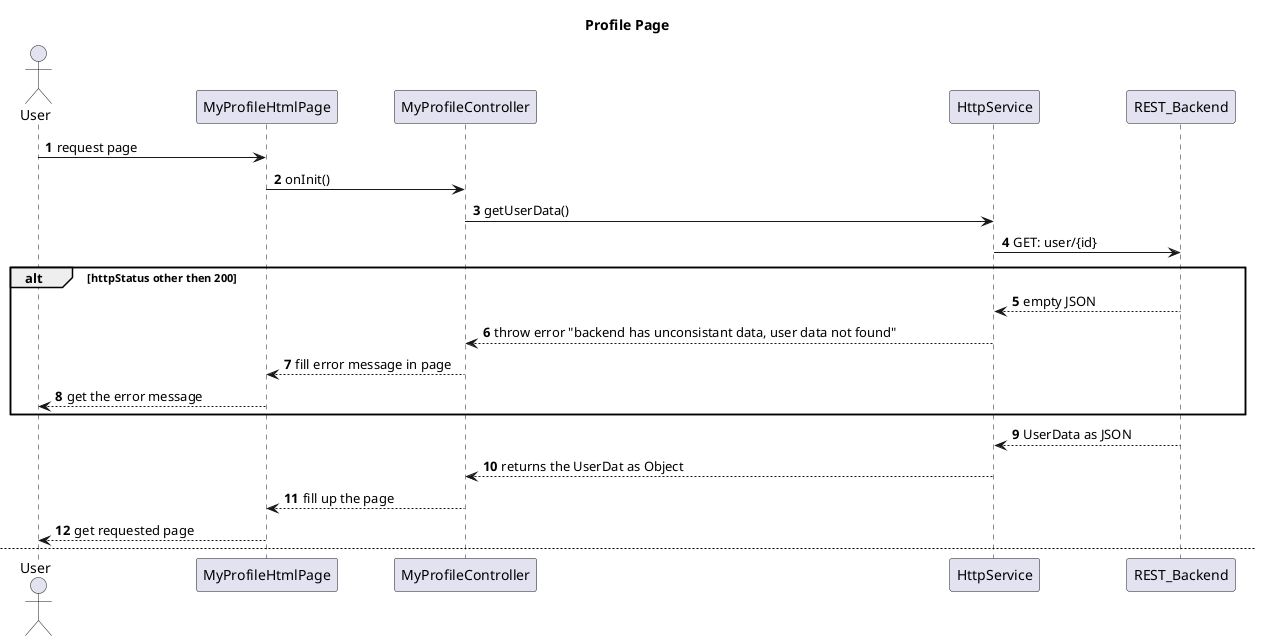 @startuml

title
 <b>Profile Page</b>
end title

actor User
autonumber 

User -> MyProfileHtmlPage: request page
MyProfileHtmlPage -> MyProfileController: onInit()
MyProfileController -> HttpService: getUserData()
HttpService -> REST_Backend: GET: user/{id}
alt httpStatus other then 200
    REST_Backend --> HttpService: empty JSON
    HttpService --> MyProfileController: throw error "backend has unconsistant data, user data not found"
    MyProfileController --> MyProfileHtmlPage: fill error message in page
    MyProfileHtmlPage -->User:  get the error message
end
REST_Backend --> HttpService: UserData as JSON
HttpService --> MyProfileController: returns the UserDat as Object
MyProfileController --> MyProfileHtmlPage: fill up the page
MyProfileHtmlPage  --> User: get requested page

newpage Edit Profile Data
User-> MyProfileHtmlPage: editStandrData
MyProfileHtmlPage --> User : get Edit page
loop until save or cancel 
    User -> MyProfileHtmlPage : insert new data into edit fields
    MyProfileHtmlPage ->MyProfileController: update the ts models
    MyProfileController --> MyProfileHtmlPage : get edited data
    MyProfileHtmlPage --> User : view all edited data
end
User -> MyProfileHtmlPage: save the changes
MyProfileHtmlPage -> MyProfileController : save()
MyProfileController -> HttpService: updateUserData()
HttpService -> REST_Backend: PUT: /user/{id}
alt Incorrect input data / 400 Bad request
    REST_Backend --> HttpService: empty JSON
    HttpService --> MyProfileController: throw error "backend has unconsistant data, user data not found"
    MyProfileController --> MyProfileHtmlPage: fill error message in page
    MyProfileHtmlPage -->User:  get the error essage
end
REST_Backend --> HttpService: UserData as JSON
HttpService --> MyProfileController: returns the UserData as Object
MyProfileController --> MyProfileHtmlPage: fill up the page
MyProfileHtmlPage  --> User: get requested page

newpage Edit Profile Picture
User-> MyProfileHtmlPage: editStandrData
MyProfileHtmlPage --> User : get Edit page
loop until save or cancel 
    User -> MyProfileHtmlPage : upload photo into photo fields
    MyProfileHtmlPage ->MyProfileController: update the ts models
    MyProfileController --> MyProfileHtmlPage : get edited data
    MyProfileHtmlPage --> User : view all edited data
end
User -> MyProfileHtmlPage: save the changes
MyProfileHtmlPage -> MyProfileController : save()
MyProfileController -> HttpService: updateUserData()
HttpService -> REST_Backend: PUT: /user/{id}
alt Incorrect input data / 400 Bad request
    REST_Backend --> HttpService: empty JSON
    HttpService --> MyProfileController: throw error "backend has unconsistant data, user data not found"
    MyProfileController --> MyProfileHtmlPage: fill error message in page
    MyProfileHtmlPage -->User:  get the error essage
end
REST_Backend --> HttpService: UserData as JSON
HttpService --> MyProfileController: returns the UserDat as Object
MyProfileController --> MyProfileHtmlPage: fill up the page
MyProfileHtmlPage  --> User: get requested page

newpage Change Password
User-> MyProfileHtmlPage: change password page
MyProfileHtmlPage --> User : get change password page
loop until save or cancel 
    User -> MyProfileHtmlPage : insert old and new password
    MyProfileHtmlPage ->MyProfileController: update the ts models
    MyProfileController --> MyProfileHtmlPage : get the inserted data
    MyProfileHtmlPage --> User : view all edited data
end
User -> MyProfileHtmlPage: save the changes
MyProfileHtmlPage -> MyProfileController : savePassword()
MyProfileController -> HttpService: updateUserData()
HttpService -> REST_Backend: PUT: /user/id/password
alt Incorrect input data / 400 Bad request
    REST_Backend --> HttpService: empty JSON
    HttpService --> MyProfileController: throw error "incorect input data in backend, format of the password not match"
    MyProfileController --> MyProfileHtmlPage: fill error message in page
    MyProfileHtmlPage -->User:  get the error essage
end
REST_Backend --> HttpService: UserPassword as JSON
HttpService --> MyProfileController: returns the UserPassword as Object
MyProfileController --> MyProfileHtmlPage: fill up the page
MyProfileHtmlPage  --> User: get requested page

@enduml